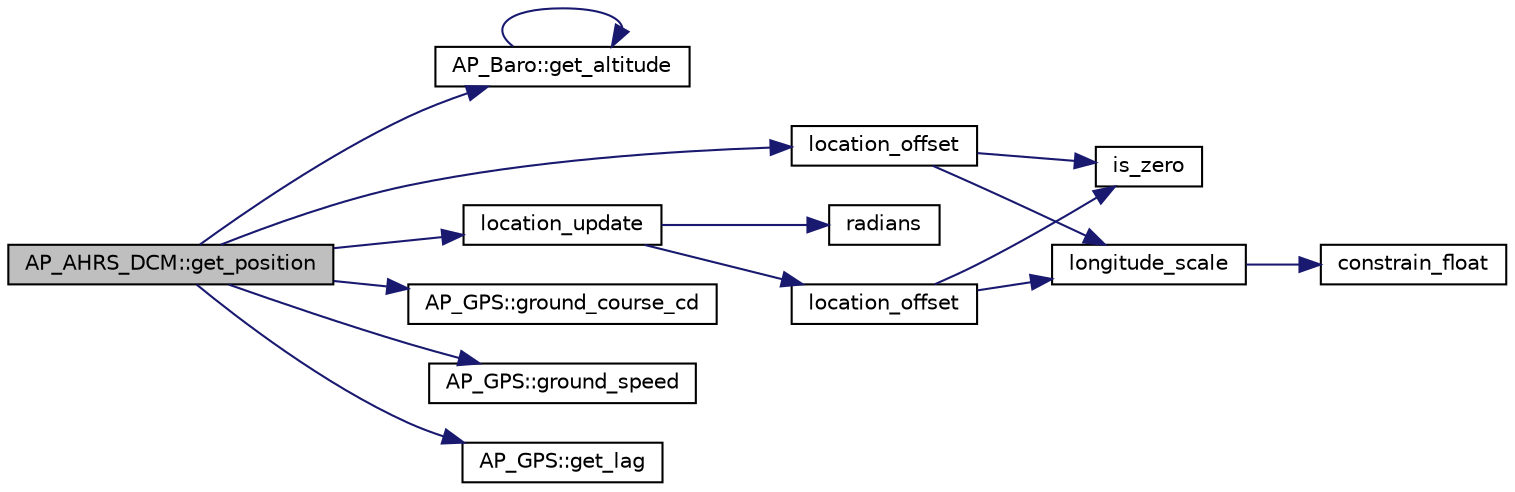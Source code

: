 digraph "AP_AHRS_DCM::get_position"
{
 // INTERACTIVE_SVG=YES
  edge [fontname="Helvetica",fontsize="10",labelfontname="Helvetica",labelfontsize="10"];
  node [fontname="Helvetica",fontsize="10",shape=record];
  rankdir="LR";
  Node1 [label="AP_AHRS_DCM::get_position",height=0.2,width=0.4,color="black", fillcolor="grey75", style="filled" fontcolor="black"];
  Node1 -> Node2 [color="midnightblue",fontsize="10",style="solid",fontname="Helvetica"];
  Node2 [label="AP_Baro::get_altitude",height=0.2,width=0.4,color="black", fillcolor="white", style="filled",URL="$classAP__Baro.html#a984b4dbc11e276e832467253590da933"];
  Node2 -> Node2 [color="midnightblue",fontsize="10",style="solid",fontname="Helvetica"];
  Node1 -> Node3 [color="midnightblue",fontsize="10",style="solid",fontname="Helvetica"];
  Node3 [label="location_offset",height=0.2,width=0.4,color="black", fillcolor="white", style="filled",URL="$AP__Math_8h.html#a717b438a67f0b41665feec9009ba1bd4"];
  Node3 -> Node4 [color="midnightblue",fontsize="10",style="solid",fontname="Helvetica"];
  Node4 [label="is_zero",height=0.2,width=0.4,color="black", fillcolor="white", style="filled",URL="$AP__Math_8h.html#a108b79eeb35c5d58f324458ec9e1e9f2"];
  Node3 -> Node5 [color="midnightblue",fontsize="10",style="solid",fontname="Helvetica"];
  Node5 [label="longitude_scale",height=0.2,width=0.4,color="black", fillcolor="white", style="filled",URL="$location_8cpp.html#ad2368c582f3e0c135e2a74772f4db61a"];
  Node5 -> Node6 [color="midnightblue",fontsize="10",style="solid",fontname="Helvetica"];
  Node6 [label="constrain_float",height=0.2,width=0.4,color="black", fillcolor="white", style="filled",URL="$AP__Math_8cpp.html#a08eedb329d8162ddbd344d4f6c8cde20"];
  Node1 -> Node7 [color="midnightblue",fontsize="10",style="solid",fontname="Helvetica"];
  Node7 [label="location_update",height=0.2,width=0.4,color="black", fillcolor="white", style="filled",URL="$AP__Math_8h.html#ab0e06d28afb9d14043e1938af277396c"];
  Node7 -> Node8 [color="midnightblue",fontsize="10",style="solid",fontname="Helvetica"];
  Node8 [label="radians",height=0.2,width=0.4,color="black", fillcolor="white", style="filled",URL="$AP__Math_8cpp.html#aa3adb05231060d239e5b91940e001f85"];
  Node7 -> Node9 [color="midnightblue",fontsize="10",style="solid",fontname="Helvetica"];
  Node9 [label="location_offset",height=0.2,width=0.4,color="black", fillcolor="white", style="filled",URL="$location_8cpp.html#a717b438a67f0b41665feec9009ba1bd4"];
  Node9 -> Node4 [color="midnightblue",fontsize="10",style="solid",fontname="Helvetica"];
  Node9 -> Node5 [color="midnightblue",fontsize="10",style="solid",fontname="Helvetica"];
  Node1 -> Node10 [color="midnightblue",fontsize="10",style="solid",fontname="Helvetica"];
  Node10 [label="AP_GPS::ground_course_cd",height=0.2,width=0.4,color="black", fillcolor="white", style="filled",URL="$classAP__GPS.html#a94caaa8676fecb6c0c4a8a58eea3b106"];
  Node1 -> Node11 [color="midnightblue",fontsize="10",style="solid",fontname="Helvetica"];
  Node11 [label="AP_GPS::ground_speed",height=0.2,width=0.4,color="black", fillcolor="white", style="filled",URL="$classAP__GPS.html#a426041563da447ec6e9cde1926a88fdb"];
  Node1 -> Node12 [color="midnightblue",fontsize="10",style="solid",fontname="Helvetica"];
  Node12 [label="AP_GPS::get_lag",height=0.2,width=0.4,color="black", fillcolor="white", style="filled",URL="$classAP__GPS.html#a693452be509c7a995930d139dc4f5ee5"];
}
